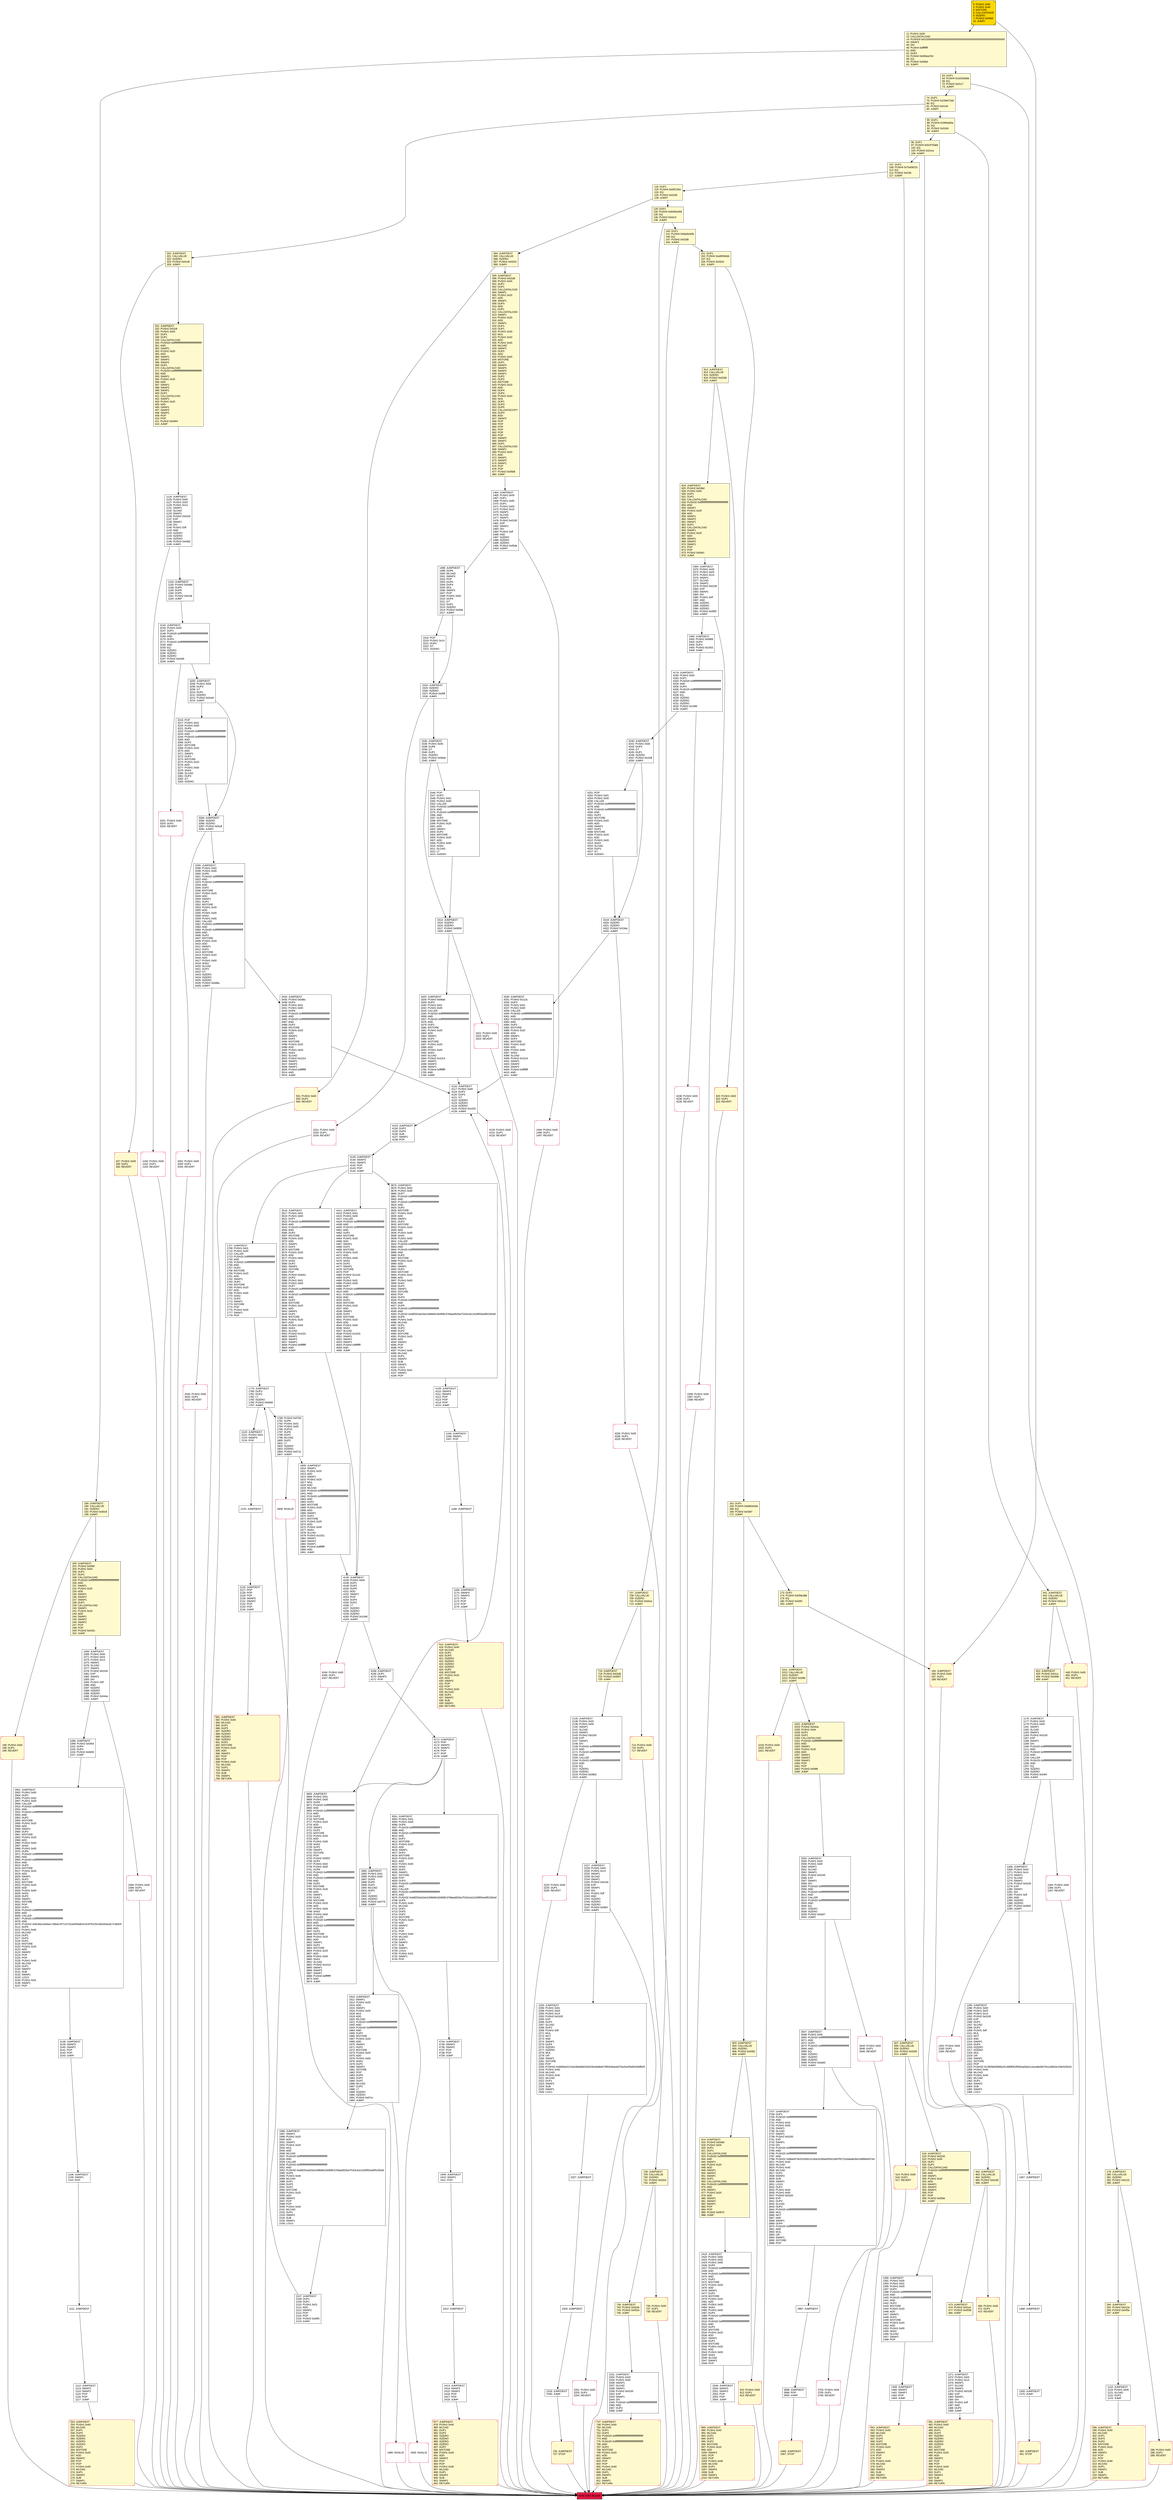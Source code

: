 digraph G {
bgcolor=transparent rankdir=UD;
node [shape=box style=filled color=black fillcolor=white fontname=arial fontcolor=black];
96 [label="96: DUP1\l97: PUSH4 0x5c975abb\l102: EQ\l103: PUSH2 0x01ce\l106: JUMPI\l" fillcolor=lemonchiffon ];
4330 [label="4330: JUMPDEST\l4331: PUSH2 0x113c\l4334: DUP3\l4335: PUSH1 0x01\l4337: PUSH1 0x00\l4339: CALLER\l4340: PUSH20 0xffffffffffffffffffffffffffffffffffffffff\l4361: AND\l4362: PUSH20 0xffffffffffffffffffffffffffffffffffffffff\l4383: AND\l4384: DUP2\l4385: MSTORE\l4386: PUSH1 0x20\l4388: ADD\l4389: SWAP1\l4390: DUP2\l4391: MSTORE\l4392: PUSH1 0x20\l4394: ADD\l4395: PUSH1 0x00\l4397: SHA3\l4398: SLOAD\l4399: PUSH2 0x1014\l4402: SWAP1\l4403: SWAP2\l4404: SWAP1\l4405: PUSH4 0xffffffff\l4410: AND\l4411: JUMP\l" ];
903 [label="903: JUMPDEST\l904: CALLVALUE\l905: ISZERO\l906: PUSH2 0x0392\l909: JUMPI\l" fillcolor=lemonchiffon ];
107 [label="107: DUP1\l108: PUSH4 0x70a08231\l113: EQ\l114: PUSH2 0x01fb\l117: JUMPI\l" fillcolor=lemonchiffon ];
2223 [label="2223: PUSH1 0x00\l2225: DUP1\l2226: REVERT\l" shape=Msquare color=crimson ];
279 [label="279: JUMPDEST\l280: CALLVALUE\l281: ISZERO\l282: PUSH2 0x0122\l285: JUMPI\l" fillcolor=lemonchiffon ];
4139 [label="4139: JUMPDEST\l4140: SWAP3\l4141: SWAP2\l4142: POP\l4143: POP\l4144: JUMP\l" ];
824 [label="824: JUMPDEST\l825: PUSH2 0x036d\l828: PUSH1 0x04\l830: DUP1\l831: DUP1\l832: CALLDATALOAD\l833: PUSH20 0xffffffffffffffffffffffffffffffffffffffff\l854: AND\l855: SWAP1\l856: PUSH1 0x20\l858: ADD\l859: SWAP1\l860: SWAP2\l861: SWAP1\l862: DUP1\l863: CALLDATALOAD\l864: SWAP1\l865: PUSH1 0x20\l867: ADD\l868: SWAP1\l869: SWAP2\l870: SWAP1\l871: POP\l872: POP\l873: PUSH2 0x0941\l876: JUMP\l" fillcolor=lemonchiffon ];
4251 [label="4251: POP\l4252: PUSH1 0x01\l4254: PUSH1 0x00\l4256: CALLER\l4257: PUSH20 0xffffffffffffffffffffffffffffffffffffffff\l4278: AND\l4279: PUSH20 0xffffffffffffffffffffffffffffffffffffffff\l4300: AND\l4301: DUP2\l4302: MSTORE\l4303: PUSH1 0x20\l4305: ADD\l4306: SWAP1\l4307: DUP2\l4308: MSTORE\l4309: PUSH1 0x20\l4311: ADD\l4312: PUSH1 0x00\l4314: SHA3\l4315: SLOAD\l4316: DUP3\l4317: GT\l4318: ISZERO\l" ];
739 [label="739: JUMPDEST\l740: PUSH2 0x02eb\l743: PUSH2 0x091b\l746: JUMP\l" fillcolor=lemonchiffon ];
518 [label="518: JUMPDEST\l519: PUSH2 0x0232\l522: PUSH1 0x04\l524: DUP1\l525: DUP1\l526: CALLDATALOAD\l527: PUSH20 0xffffffffffffffffffffffffffffffffffffffff\l548: AND\l549: SWAP1\l550: PUSH1 0x20\l552: ADD\l553: SWAP1\l554: SWAP2\l555: SWAP1\l556: POP\l557: POP\l558: PUSH2 0x056e\l561: JUMP\l" fillcolor=lemonchiffon ];
4109 [label="4109: JUMPDEST\l4110: SWAP4\l4111: SWAP3\l4112: POP\l4113: POP\l4114: POP\l4115: JUMP\l" ];
63 [label="63: DUP1\l64: PUSH4 0x18160ddd\l69: EQ\l70: PUSH2 0x0117\l73: JUMPI\l" fillcolor=lemonchiffon ];
129 [label="129: DUP1\l130: PUSH4 0x8456cb59\l135: EQ\l136: PUSH2 0x02c3\l139: JUMPI\l" fillcolor=lemonchiffon ];
3201 [label="3201: PUSH1 0x00\l3203: DUP1\l3204: REVERT\l" shape=Msquare color=crimson ];
1614 [label="1614: JUMPDEST\l1615: ISZERO\l1616: ISZERO\l1617: PUSH2 0x0659\l1620: JUMPI\l" ];
2107 [label="2107: JUMPDEST\l2108: DUP1\l2109: DUP1\l2110: PUSH1 0x01\l2112: ADD\l2113: SWAP2\l2114: POP\l2115: POP\l2116: PUSH2 0x06f3\l2119: JUMP\l" ];
1910 [label="1910: JUMPDEST\l1911: SWAP1\l1912: PUSH1 0x20\l1914: ADD\l1915: SWAP1\l1916: PUSH1 0x20\l1918: MUL\l1919: ADD\l1920: MLOAD\l1921: PUSH20 0xffffffffffffffffffffffffffffffffffffffff\l1942: AND\l1943: PUSH20 0xffffffffffffffffffffffffffffffffffffffff\l1964: AND\l1965: DUP2\l1966: MSTORE\l1967: PUSH1 0x20\l1969: ADD\l1970: SWAP1\l1971: DUP2\l1972: MSTORE\l1973: PUSH1 0x20\l1975: ADD\l1976: PUSH1 0x00\l1978: SHA3\l1979: DUP2\l1980: SWAP1\l1981: SSTORE\l1982: POP\l1983: DUP6\l1984: DUP2\l1985: DUP2\l1986: MLOAD\l1987: DUP2\l1988: LT\l1989: ISZERO\l1990: ISZERO\l1991: PUSH2 0x07cc\l1994: JUMPI\l" ];
200 [label="200: JUMPDEST\l201: PUSH2 0x00fd\l204: PUSH1 0x04\l206: DUP1\l207: DUP1\l208: CALLDATALOAD\l209: PUSH20 0xffffffffffffffffffffffffffffffffffffffff\l230: AND\l231: SWAP1\l232: PUSH1 0x20\l234: ADD\l235: SWAP1\l236: SWAP2\l237: SWAP1\l238: DUP1\l239: CALLDATALOAD\l240: SWAP1\l241: PUSH1 0x20\l243: ADD\l244: SWAP1\l245: SWAP2\l246: SWAP1\l247: POP\l248: POP\l249: PUSH2 0x042c\l252: JUMP\l" fillcolor=lemonchiffon ];
4236 [label="4236: PUSH1 0x00\l4238: DUP1\l4239: REVERT\l" shape=Msquare color=crimson ];
2329 [label="2329: JUMPDEST\l2330: JUMP\l" ];
2703 [label="2703: PUSH1 0x00\l2705: DUP1\l2706: REVERT\l" shape=Msquare color=crimson ];
910 [label="910: PUSH1 0x00\l912: DUP1\l913: REVERT\l" fillcolor=lemonchiffon shape=Msquare color=crimson ];
1464 [label="1464: JUMPDEST\l1465: PUSH1 0x00\l1467: DUP1\l1468: PUSH1 0x00\l1470: DUP1\l1471: PUSH1 0x03\l1473: PUSH1 0x14\l1475: SWAP1\l1476: SLOAD\l1477: SWAP1\l1478: PUSH2 0x0100\l1481: EXP\l1482: SWAP1\l1483: DIV\l1484: PUSH1 0xff\l1486: AND\l1487: ISZERO\l1488: ISZERO\l1489: ISZERO\l1490: PUSH2 0x05da\l1493: JUMPI\l" ];
1498 [label="1498: JUMPDEST\l1499: DUP6\l1500: MLOAD\l1501: SWAP3\l1502: POP\l1503: DUP5\l1504: DUP4\l1505: MUL\l1506: SWAP2\l1507: POP\l1508: PUSH1 0x00\l1510: DUP4\l1511: GT\l1512: DUP1\l1513: ISZERO\l1514: PUSH2 0x05f4\l1517: JUMPI\l" ];
1809 [label="1809: JUMPDEST\l1810: SWAP1\l1811: PUSH1 0x20\l1813: ADD\l1814: SWAP1\l1815: PUSH1 0x20\l1817: MUL\l1818: ADD\l1819: MLOAD\l1820: PUSH20 0xffffffffffffffffffffffffffffffffffffffff\l1841: AND\l1842: PUSH20 0xffffffffffffffffffffffffffffffffffffffff\l1863: AND\l1864: DUP2\l1865: MSTORE\l1866: PUSH1 0x20\l1868: ADD\l1869: SWAP1\l1870: DUP2\l1871: MSTORE\l1872: PUSH1 0x20\l1874: ADD\l1875: PUSH1 0x00\l1877: SHA3\l1878: SLOAD\l1879: PUSH2 0x1031\l1882: SWAP1\l1883: SWAP2\l1884: SWAP1\l1885: PUSH4 0xffffffff\l1890: AND\l1891: JUMP\l" ];
2120 [label="2120: JUMPDEST\l2121: PUSH1 0x01\l2123: SWAP4\l2124: POP\l" ];
1371 [label="1371: JUMPDEST\l1372: PUSH1 0x03\l1374: PUSH1 0x14\l1376: SWAP1\l1377: SLOAD\l1378: SWAP1\l1379: PUSH2 0x0100\l1382: EXP\l1383: SWAP1\l1384: DIV\l1385: PUSH1 0xff\l1387: AND\l1388: DUP2\l1389: JUMP\l" ];
3144 [label="3144: JUMPDEST\l3145: PUSH1 0x00\l3147: DUP1\l3148: PUSH20 0xffffffffffffffffffffffffffffffffffffffff\l3169: AND\l3170: DUP4\l3171: PUSH20 0xffffffffffffffffffffffffffffffffffffffff\l3192: AND\l3193: EQ\l3194: ISZERO\l3195: ISZERO\l3196: ISZERO\l3197: PUSH2 0x0c85\l3200: JUMPI\l" ];
1707 [label="1707: JUMPDEST\l1708: PUSH1 0x01\l1710: PUSH1 0x00\l1712: CALLER\l1713: PUSH20 0xffffffffffffffffffffffffffffffffffffffff\l1734: AND\l1735: PUSH20 0xffffffffffffffffffffffffffffffffffffffff\l1756: AND\l1757: DUP2\l1758: MSTORE\l1759: PUSH1 0x20\l1761: ADD\l1762: SWAP1\l1763: DUP2\l1764: MSTORE\l1765: PUSH1 0x20\l1767: ADD\l1768: PUSH1 0x00\l1770: SHA3\l1771: DUP2\l1772: SWAP1\l1773: SSTORE\l1774: POP\l1775: PUSH1 0x00\l1777: SWAP1\l1778: POP\l" ];
1524 [label="1524: JUMPDEST\l1525: ISZERO\l1526: ISZERO\l1527: PUSH2 0x05ff\l1530: JUMPI\l" ];
1295 [label="1295: JUMPDEST\l1296: PUSH1 0x00\l1298: PUSH1 0x03\l1300: PUSH1 0x14\l1302: PUSH2 0x0100\l1305: EXP\l1306: DUP2\l1307: SLOAD\l1308: DUP2\l1309: PUSH1 0xff\l1311: MUL\l1312: NOT\l1313: AND\l1314: SWAP1\l1315: DUP4\l1316: ISZERO\l1317: ISZERO\l1318: MUL\l1319: OR\l1320: SWAP1\l1321: SSTORE\l1322: POP\l1323: PUSH32 0x7805862f689e2f13df9f062ff482ad3ad112aca9e0847911ed832e158c525b33\l1356: PUSH1 0x40\l1358: MLOAD\l1359: PUSH1 0x40\l1361: MLOAD\l1362: DUP1\l1363: SWAP2\l1364: SUB\l1365: SWAP1\l1366: LOG1\l" ];
3205 [label="3205: JUMPDEST\l3206: PUSH1 0x00\l3208: DUP3\l3209: GT\l3210: DUP1\l3211: ISZERO\l3212: PUSH2 0x0cd4\l3215: JUMPI\l" ];
726 [label="726: JUMPDEST\l727: STOP\l" fillcolor=lemonchiffon shape=Msquare color=crimson ];
1165 [label="1165: JUMPDEST\l1166: SWAP1\l1167: POP\l" ];
1779 [label="1779: JUMPDEST\l1780: DUP3\l1781: DUP2\l1782: LT\l1783: ISZERO\l1784: PUSH2 0x0848\l1787: JUMPI\l" ];
4734 [label="4734: JUMPDEST\l4735: SWAP3\l4736: SWAP2\l4737: POP\l4738: POP\l4739: JUMP\l" ];
3216 [label="3216: POP\l3217: PUSH1 0x01\l3219: PUSH1 0x00\l3221: DUP6\l3222: PUSH20 0xffffffffffffffffffffffffffffffffffffffff\l3243: AND\l3244: PUSH20 0xffffffffffffffffffffffffffffffffffffffff\l3265: AND\l3266: DUP2\l3267: MSTORE\l3268: PUSH1 0x20\l3270: ADD\l3271: SWAP1\l3272: DUP2\l3273: MSTORE\l3274: PUSH1 0x20\l3276: ADD\l3277: PUSH1 0x00\l3279: SHA3\l3280: SLOAD\l3281: DUP3\l3282: GT\l3283: ISZERO\l" ];
4326 [label="4326: PUSH1 0x00\l4328: DUP1\l4329: REVERT\l" shape=Msquare color=crimson ];
1098 [label="1098: JUMPDEST\l1099: PUSH2 0x0454\l1102: DUP4\l1103: DUP4\l1104: PUSH2 0x0b55\l1107: JUMP\l" ];
2555 [label="2555: JUMPDEST\l2556: PUSH1 0x03\l2558: PUSH1 0x00\l2560: SWAP1\l2561: SLOAD\l2562: SWAP1\l2563: PUSH2 0x0100\l2566: EXP\l2567: SWAP1\l2568: DIV\l2569: PUSH20 0xffffffffffffffffffffffffffffffffffffffff\l2590: AND\l2591: PUSH20 0xffffffffffffffffffffffffffffffffffffffff\l2612: AND\l2613: CALLER\l2614: PUSH20 0xffffffffffffffffffffffffffffffffffffffff\l2635: AND\l2636: EQ\l2637: ISZERO\l2638: ISZERO\l2639: PUSH2 0x0a57\l2642: JUMPI\l" ];
74 [label="74: DUP1\l75: PUSH4 0x23b872dd\l80: EQ\l81: PUSH2 0x0140\l84: JUMPI\l" fillcolor=lemonchiffon ];
1268 [label="1268: JUMPDEST\l1269: PUSH1 0x03\l1271: PUSH1 0x14\l1273: SWAP1\l1274: SLOAD\l1275: SWAP1\l1276: PUSH2 0x0100\l1279: EXP\l1280: SWAP1\l1281: DIV\l1282: PUSH1 0xff\l1284: AND\l1285: ISZERO\l1286: ISZERO\l1287: PUSH2 0x050f\l1290: JUMPI\l" ];
1625 [label="1625: JUMPDEST\l1626: PUSH2 0x06ab\l1629: DUP3\l1630: PUSH1 0x01\l1632: PUSH1 0x00\l1634: CALLER\l1635: PUSH20 0xffffffffffffffffffffffffffffffffffffffff\l1656: AND\l1657: PUSH20 0xffffffffffffffffffffffffffffffffffffffff\l1678: AND\l1679: DUP2\l1680: MSTORE\l1681: PUSH1 0x20\l1683: ADD\l1684: SWAP1\l1685: DUP2\l1686: MSTORE\l1687: PUSH1 0x20\l1689: ADD\l1690: PUSH1 0x00\l1692: SHA3\l1693: SLOAD\l1694: PUSH2 0x1014\l1697: SWAP1\l1698: SWAP2\l1699: SWAP1\l1700: PUSH4 0xffffffff\l1705: AND\l1706: JUMP\l" ];
877 [label="877: JUMPDEST\l878: PUSH1 0x40\l880: MLOAD\l881: DUP1\l882: DUP3\l883: ISZERO\l884: ISZERO\l885: ISZERO\l886: ISZERO\l887: DUP2\l888: MSTORE\l889: PUSH1 0x20\l891: ADD\l892: SWAP2\l893: POP\l894: POP\l895: PUSH1 0x40\l897: MLOAD\l898: DUP1\l899: SWAP2\l900: SUB\l901: SWAP1\l902: RETURN\l" fillcolor=lemonchiffon shape=Msquare color=crimson ];
1264 [label="1264: PUSH1 0x00\l1266: DUP1\l1267: REVERT\l" shape=Msquare color=crimson ];
118 [label="118: DUP1\l119: PUSH4 0x83f12fec\l124: EQ\l125: PUSH2 0x0248\l128: JUMPI\l" fillcolor=lemonchiffon ];
2413 [label="2413: JUMPDEST\l2414: SWAP3\l2415: SWAP2\l2416: POP\l2417: POP\l2418: JUMP\l" ];
460 [label="460: JUMPDEST\l461: STOP\l" fillcolor=lemonchiffon shape=Msquare color=crimson ];
1531 [label="1531: PUSH1 0x00\l1533: DUP1\l1534: REVERT\l" shape=Msquare color=crimson ];
4561 [label="4561: JUMPDEST\l4562: PUSH1 0x01\l4564: PUSH1 0x00\l4566: DUP6\l4567: PUSH20 0xffffffffffffffffffffffffffffffffffffffff\l4588: AND\l4589: PUSH20 0xffffffffffffffffffffffffffffffffffffffff\l4610: AND\l4611: DUP2\l4612: MSTORE\l4613: PUSH1 0x20\l4615: ADD\l4616: SWAP1\l4617: DUP2\l4618: MSTORE\l4619: PUSH1 0x20\l4621: ADD\l4622: PUSH1 0x00\l4624: SHA3\l4625: DUP2\l4626: SWAP1\l4627: SSTORE\l4628: POP\l4629: DUP3\l4630: PUSH20 0xffffffffffffffffffffffffffffffffffffffff\l4651: AND\l4652: CALLER\l4653: PUSH20 0xffffffffffffffffffffffffffffffffffffffff\l4674: AND\l4675: PUSH32 0xddf252ad1be2c89b69c2b068fc378daa952ba7f163c4a11628f55a4df523b3ef\l4708: DUP5\l4709: PUSH1 0x40\l4711: MLOAD\l4712: DUP1\l4713: DUP3\l4714: DUP2\l4715: MSTORE\l4716: PUSH1 0x20\l4718: ADD\l4719: SWAP2\l4720: POP\l4721: POP\l4722: PUSH1 0x40\l4724: MLOAD\l4725: DUP1\l4726: SWAP2\l4727: SUB\l4728: SWAP1\l4729: LOG3\l4730: PUSH1 0x01\l4732: SWAP1\l4733: POP\l" ];
1018 [label="1018: PUSH1 0x00\l1020: DUP1\l1021: REVERT\l" fillcolor=lemonchiffon shape=Msquare color=crimson ];
1168 [label="1168: JUMPDEST\l" ];
173 [label="173: DUP1\l174: PUSH4 0xf2fde38b\l179: EQ\l180: PUSH2 0x03f3\l183: JUMPI\l" fillcolor=lemonchiffon ];
452 [label="452: JUMPDEST\l453: PUSH2 0x01cc\l456: PUSH2 0x0498\l459: JUMP\l" fillcolor=lemonchiffon ];
1011 [label="1011: JUMPDEST\l1012: CALLVALUE\l1013: ISZERO\l1014: PUSH2 0x03fe\l1017: JUMPI\l" fillcolor=lemonchiffon ];
3665 [label="3665: JUMPDEST\l3666: PUSH1 0x01\l3668: PUSH1 0x00\l3670: DUP6\l3671: PUSH20 0xffffffffffffffffffffffffffffffffffffffff\l3692: AND\l3693: PUSH20 0xffffffffffffffffffffffffffffffffffffffff\l3714: AND\l3715: DUP2\l3716: MSTORE\l3717: PUSH1 0x20\l3719: ADD\l3720: SWAP1\l3721: DUP2\l3722: MSTORE\l3723: PUSH1 0x20\l3725: ADD\l3726: PUSH1 0x00\l3728: SHA3\l3729: DUP2\l3730: SWAP1\l3731: SSTORE\l3732: POP\l3733: PUSH2 0x0f23\l3736: DUP3\l3737: PUSH1 0x02\l3739: PUSH1 0x00\l3741: DUP8\l3742: PUSH20 0xffffffffffffffffffffffffffffffffffffffff\l3763: AND\l3764: PUSH20 0xffffffffffffffffffffffffffffffffffffffff\l3785: AND\l3786: DUP2\l3787: MSTORE\l3788: PUSH1 0x20\l3790: ADD\l3791: SWAP1\l3792: DUP2\l3793: MSTORE\l3794: PUSH1 0x20\l3796: ADD\l3797: PUSH1 0x00\l3799: SHA3\l3800: PUSH1 0x00\l3802: CALLER\l3803: PUSH20 0xffffffffffffffffffffffffffffffffffffffff\l3824: AND\l3825: PUSH20 0xffffffffffffffffffffffffffffffffffffffff\l3846: AND\l3847: DUP2\l3848: MSTORE\l3849: PUSH1 0x20\l3851: ADD\l3852: SWAP1\l3853: DUP2\l3854: MSTORE\l3855: PUSH1 0x20\l3857: ADD\l3858: PUSH1 0x00\l3860: SHA3\l3861: SLOAD\l3862: PUSH2 0x1014\l3865: SWAP1\l3866: SWAP2\l3867: SWAP1\l3868: PUSH4 0xffffffff\l3873: AND\l3874: JUMP\l" ];
595 [label="595: JUMPDEST\l596: PUSH2 0x02a9\l599: PUSH1 0x04\l601: DUP1\l602: DUP1\l603: CALLDATALOAD\l604: SWAP1\l605: PUSH1 0x20\l607: ADD\l608: SWAP1\l609: DUP3\l610: ADD\l611: DUP1\l612: CALLDATALOAD\l613: SWAP1\l614: PUSH1 0x20\l616: ADD\l617: SWAP1\l618: DUP1\l619: DUP1\l620: PUSH1 0x20\l622: MUL\l623: PUSH1 0x20\l625: ADD\l626: PUSH1 0x40\l628: MLOAD\l629: SWAP1\l630: DUP2\l631: ADD\l632: PUSH1 0x40\l634: MSTORE\l635: DUP1\l636: SWAP4\l637: SWAP3\l638: SWAP2\l639: SWAP1\l640: DUP2\l641: DUP2\l642: MSTORE\l643: PUSH1 0x20\l645: ADD\l646: DUP4\l647: DUP4\l648: PUSH1 0x20\l650: MUL\l651: DUP1\l652: DUP3\l653: DUP5\l654: CALLDATACOPY\l655: DUP3\l656: ADD\l657: SWAP2\l658: POP\l659: POP\l660: POP\l661: POP\l662: POP\l663: POP\l664: SWAP2\l665: SWAP1\l666: DUP1\l667: CALLDATALOAD\l668: SWAP1\l669: PUSH1 0x20\l671: ADD\l672: SWAP1\l673: SWAP2\l674: SWAP1\l675: POP\l676: POP\l677: PUSH2 0x05b8\l680: JUMP\l" fillcolor=lemonchiffon ];
1112 [label="1112: JUMPDEST\l1113: SWAP3\l1114: SWAP2\l1115: POP\l1116: POP\l1117: JUMP\l" ];
448 [label="448: PUSH1 0x00\l450: DUP1\l451: REVERT\l" fillcolor=lemonchiffon shape=Msquare color=crimson ];
718 [label="718: JUMPDEST\l719: PUSH2 0x02d6\l722: PUSH2 0x0857\l725: JUMP\l" fillcolor=lemonchiffon ];
196 [label="196: PUSH1 0x00\l198: DUP1\l199: REVERT\l" fillcolor=lemonchiffon shape=Msquare color=crimson ];
331 [label="331: JUMPDEST\l332: PUSH2 0x019f\l335: PUSH1 0x04\l337: DUP1\l338: DUP1\l339: CALLDATALOAD\l340: PUSH20 0xffffffffffffffffffffffffffffffffffffffff\l361: AND\l362: SWAP1\l363: PUSH1 0x20\l365: ADD\l366: SWAP1\l367: SWAP2\l368: SWAP1\l369: DUP1\l370: CALLDATALOAD\l371: PUSH20 0xffffffffffffffffffffffffffffffffffffffff\l392: AND\l393: SWAP1\l394: PUSH1 0x20\l396: ADD\l397: SWAP1\l398: SWAP2\l399: SWAP1\l400: DUP1\l401: CALLDATALOAD\l402: SWAP1\l403: PUSH1 0x20\l405: ADD\l406: SWAP1\l407: SWAP2\l408: SWAP1\l409: POP\l410: POP\l411: PUSH2 0x0464\l414: JUMP\l" fillcolor=lemonchiffon ];
189 [label="189: JUMPDEST\l190: CALLVALUE\l191: ISZERO\l192: PUSH2 0x00c8\l195: JUMPI\l" fillcolor=lemonchiffon ];
1788 [label="1788: PUSH2 0x0764\l1791: DUP6\l1792: PUSH1 0x01\l1794: PUSH1 0x00\l1796: DUP10\l1797: DUP6\l1798: DUP2\l1799: MLOAD\l1800: DUP2\l1801: LT\l1802: ISZERO\l1803: ISZERO\l1804: PUSH2 0x0711\l1807: JUMPI\l" ];
2251 [label="2251: PUSH1 0x00\l2253: DUP1\l2254: REVERT\l" shape=Msquare color=crimson ];
4172 [label="4172: JUMPDEST\l4173: POP\l4174: SWAP3\l4175: SWAP2\l4176: POP\l4177: POP\l4178: JUMP\l" ];
714 [label="714: PUSH1 0x00\l716: DUP1\l717: REVERT\l" fillcolor=lemonchiffon shape=Msquare color=crimson ];
989 [label="989: JUMPDEST\l990: PUSH1 0x40\l992: MLOAD\l993: DUP1\l994: DUP3\l995: DUP2\l996: MSTORE\l997: PUSH1 0x20\l999: ADD\l1000: SWAP2\l1001: POP\l1002: POP\l1003: PUSH1 0x40\l1005: MLOAD\l1006: DUP1\l1007: SWAP2\l1008: SUB\l1009: SWAP1\l1010: RETURN\l" fillcolor=lemonchiffon shape=Msquare color=crimson ];
1369 [label="1369: JUMPDEST\l1370: JUMP\l" ];
2647 [label="2647: JUMPDEST\l2648: PUSH1 0x00\l2650: PUSH20 0xffffffffffffffffffffffffffffffffffffffff\l2671: AND\l2672: DUP2\l2673: PUSH20 0xffffffffffffffffffffffffffffffffffffffff\l2694: AND\l2695: EQ\l2696: ISZERO\l2697: ISZERO\l2698: ISZERO\l2699: PUSH2 0x0a93\l2702: JUMPI\l" ];
3284 [label="3284: JUMPDEST\l3285: ISZERO\l3286: ISZERO\l3287: PUSH2 0x0cdf\l3290: JUMPI\l" ];
1546 [label="1546: POP\l1547: DUP2\l1548: PUSH1 0x01\l1550: PUSH1 0x00\l1552: CALLER\l1553: PUSH20 0xffffffffffffffffffffffffffffffffffffffff\l1574: AND\l1575: PUSH20 0xffffffffffffffffffffffffffffffffffffffff\l1596: AND\l1597: DUP2\l1598: MSTORE\l1599: PUSH1 0x20\l1601: ADD\l1602: SWAP1\l1603: DUP2\l1604: MSTORE\l1605: PUSH1 0x20\l1607: ADD\l1608: PUSH1 0x00\l1610: SHA3\l1611: SLOAD\l1612: LT\l1613: ISZERO\l" ];
320 [label="320: JUMPDEST\l321: CALLVALUE\l322: ISZERO\l323: PUSH2 0x014b\l326: JUMPI\l" fillcolor=lemonchiffon ];
469 [label="469: PUSH1 0x00\l471: DUP1\l472: REVERT\l" fillcolor=lemonchiffon shape=Msquare color=crimson ];
1995 [label="1995: INVALID\l" shape=Msquare color=crimson ];
2898 [label="2898: JUMPDEST\l2899: POP\l2900: JUMP\l" ];
1494 [label="1494: PUSH1 0x00\l1496: DUP1\l1497: REVERT\l" shape=Msquare color=crimson ];
2126 [label="2126: JUMPDEST\l2127: POP\l2128: POP\l2129: POP\l2130: SWAP3\l2131: SWAP2\l2132: POP\l2133: POP\l2134: JUMP\l" ];
3138 [label="3138: JUMPDEST\l3139: SWAP3\l3140: SWAP2\l3141: POP\l3142: POP\l3143: JUMP\l" ];
3291 [label="3291: PUSH1 0x00\l3293: DUP1\l3294: REVERT\l" shape=Msquare color=crimson ];
2419 [label="2419: JUMPDEST\l2420: PUSH1 0x00\l2422: PUSH1 0x02\l2424: PUSH1 0x00\l2426: DUP5\l2427: PUSH20 0xffffffffffffffffffffffffffffffffffffffff\l2448: AND\l2449: PUSH20 0xffffffffffffffffffffffffffffffffffffffff\l2470: AND\l2471: DUP2\l2472: MSTORE\l2473: PUSH1 0x20\l2475: ADD\l2476: SWAP1\l2477: DUP2\l2478: MSTORE\l2479: PUSH1 0x20\l2481: ADD\l2482: PUSH1 0x00\l2484: SHA3\l2485: PUSH1 0x00\l2487: DUP4\l2488: PUSH20 0xffffffffffffffffffffffffffffffffffffffff\l2509: AND\l2510: PUSH20 0xffffffffffffffffffffffffffffffffffffffff\l2531: AND\l2532: DUP2\l2533: MSTORE\l2534: PUSH1 0x20\l2536: ADD\l2537: SWAP1\l2538: DUP2\l2539: MSTORE\l2540: PUSH1 0x20\l2542: ADD\l2543: PUSH1 0x00\l2545: SHA3\l2546: SLOAD\l2547: SWAP1\l2548: POP\l" ];
735 [label="735: PUSH1 0x00\l737: DUP1\l738: REVERT\l" fillcolor=lemonchiffon shape=Msquare color=crimson ];
4145 [label="4145: JUMPDEST\l4146: PUSH1 0x00\l4148: DUP1\l4149: DUP3\l4150: DUP5\l4151: ADD\l4152: SWAP1\l4153: POP\l4154: DUP4\l4155: DUP2\l4156: LT\l4157: ISZERO\l4158: ISZERO\l4159: ISZERO\l4160: PUSH2 0x1048\l4163: JUMPI\l" ];
2125 [label="2125: JUMPDEST\l" ];
4129 [label="4129: PUSH1 0x00\l4131: DUP1\l4132: REVERT\l" shape=Msquare color=crimson ];
562 [label="562: JUMPDEST\l563: PUSH1 0x40\l565: MLOAD\l566: DUP1\l567: DUP3\l568: DUP2\l569: MSTORE\l570: PUSH1 0x20\l572: ADD\l573: SWAP2\l574: POP\l575: POP\l576: PUSH1 0x40\l578: MLOAD\l579: DUP1\l580: SWAP2\l581: SUB\l582: SWAP1\l583: RETURN\l" fillcolor=lemonchiffon shape=Msquare color=crimson ];
140 [label="140: DUP1\l141: PUSH4 0x8da5cb5b\l146: EQ\l147: PUSH2 0x02d8\l150: JUMPI\l" fillcolor=lemonchiffon ];
1169 [label="1169: JUMPDEST\l1170: SWAP4\l1171: SWAP3\l1172: POP\l1173: POP\l1174: POP\l1175: JUMP\l" ];
4740 [label="4740: EXIT BLOCK\l" fillcolor=crimson ];
4179 [label="4179: JUMPDEST\l4180: PUSH1 0x00\l4182: DUP1\l4183: PUSH20 0xffffffffffffffffffffffffffffffffffffffff\l4204: AND\l4205: DUP4\l4206: PUSH20 0xffffffffffffffffffffffffffffffffffffffff\l4227: AND\l4228: EQ\l4229: ISZERO\l4230: ISZERO\l4231: ISZERO\l4232: PUSH2 0x1090\l4235: JUMPI\l" ];
4412 [label="4412: JUMPDEST\l4413: PUSH1 0x01\l4415: PUSH1 0x00\l4417: CALLER\l4418: PUSH20 0xffffffffffffffffffffffffffffffffffffffff\l4439: AND\l4440: PUSH20 0xffffffffffffffffffffffffffffffffffffffff\l4461: AND\l4462: DUP2\l4463: MSTORE\l4464: PUSH1 0x20\l4466: ADD\l4467: SWAP1\l4468: DUP2\l4469: MSTORE\l4470: PUSH1 0x20\l4472: ADD\l4473: PUSH1 0x00\l4475: SHA3\l4476: DUP2\l4477: SWAP1\l4478: SSTORE\l4479: POP\l4480: PUSH2 0x11d1\l4483: DUP3\l4484: PUSH1 0x01\l4486: PUSH1 0x00\l4488: DUP7\l4489: PUSH20 0xffffffffffffffffffffffffffffffffffffffff\l4510: AND\l4511: PUSH20 0xffffffffffffffffffffffffffffffffffffffff\l4532: AND\l4533: DUP2\l4534: MSTORE\l4535: PUSH1 0x20\l4537: ADD\l4538: SWAP1\l4539: DUP2\l4540: MSTORE\l4541: PUSH1 0x20\l4543: ADD\l4544: PUSH1 0x00\l4546: SHA3\l4547: SLOAD\l4548: PUSH2 0x1031\l4551: SWAP1\l4552: SWAP2\l4553: SWAP1\l4554: PUSH4 0xffffffff\l4559: AND\l4560: JUMP\l" ];
1892 [label="1892: JUMPDEST\l1893: PUSH1 0x01\l1895: PUSH1 0x00\l1897: DUP9\l1898: DUP5\l1899: DUP2\l1900: MLOAD\l1901: DUP2\l1902: LT\l1903: ISZERO\l1904: ISZERO\l1905: PUSH2 0x0776\l1908: JUMPI\l" ];
2399 [label="2399: JUMPDEST\l2400: PUSH2 0x0969\l2403: DUP4\l2404: DUP4\l2405: PUSH2 0x1053\l2408: JUMP\l" ];
1535 [label="1535: JUMPDEST\l1536: PUSH1 0x00\l1538: DUP6\l1539: GT\l1540: DUP1\l1541: ISZERO\l1542: PUSH2 0x064e\l1545: JUMPI\l" ];
1176 [label="1176: JUMPDEST\l1177: PUSH1 0x03\l1179: PUSH1 0x00\l1181: SWAP1\l1182: SLOAD\l1183: SWAP1\l1184: PUSH2 0x0100\l1187: EXP\l1188: SWAP1\l1189: DIV\l1190: PUSH20 0xffffffffffffffffffffffffffffffffffffffff\l1211: AND\l1212: PUSH20 0xffffffffffffffffffffffffffffffffffffffff\l1233: AND\l1234: CALLER\l1235: PUSH20 0xffffffffffffffffffffffffffffffffffffffff\l1256: AND\l1257: EQ\l1258: ISZERO\l1259: ISZERO\l1260: PUSH2 0x04f4\l1263: JUMPI\l" ];
2369 [label="2369: JUMPDEST\l2370: PUSH1 0x00\l2372: PUSH1 0x03\l2374: PUSH1 0x14\l2376: SWAP1\l2377: SLOAD\l2378: SWAP1\l2379: PUSH2 0x0100\l2382: EXP\l2383: SWAP1\l2384: DIV\l2385: PUSH1 0xff\l2387: AND\l2388: ISZERO\l2389: ISZERO\l2390: ISZERO\l2391: PUSH2 0x095f\l2394: JUMPI\l" ];
1068 [label="1068: JUMPDEST\l1069: PUSH1 0x00\l1071: PUSH1 0x03\l1073: PUSH1 0x14\l1075: SWAP1\l1076: SLOAD\l1077: SWAP1\l1078: PUSH2 0x0100\l1081: EXP\l1082: SWAP1\l1083: DIV\l1084: PUSH1 0xff\l1086: AND\l1087: ISZERO\l1088: ISZERO\l1089: ISZERO\l1090: PUSH2 0x044a\l1093: JUMPI\l" ];
290 [label="290: JUMPDEST\l291: PUSH2 0x012a\l294: PUSH2 0x045e\l297: JUMP\l" fillcolor=lemonchiffon ];
681 [label="681: JUMPDEST\l682: PUSH1 0x40\l684: MLOAD\l685: DUP1\l686: DUP3\l687: ISZERO\l688: ISZERO\l689: ISZERO\l690: ISZERO\l691: DUP2\l692: MSTORE\l693: PUSH1 0x20\l695: ADD\l696: SWAP2\l697: POP\l698: POP\l699: PUSH1 0x40\l701: MLOAD\l702: DUP1\l703: SWAP2\l704: SUB\l705: SWAP1\l706: RETURN\l" fillcolor=lemonchiffon shape=Msquare color=crimson ];
820 [label="820: PUSH1 0x00\l822: DUP1\l823: REVERT\l" fillcolor=lemonchiffon shape=Msquare color=crimson ];
1368 [label="1368: JUMPDEST\l" ];
1518 [label="1518: POP\l1519: PUSH1 0x14\l1521: DUP4\l1522: GT\l1523: ISZERO\l" ];
3295 [label="3295: JUMPDEST\l3296: PUSH1 0x02\l3298: PUSH1 0x00\l3300: DUP6\l3301: PUSH20 0xffffffffffffffffffffffffffffffffffffffff\l3322: AND\l3323: PUSH20 0xffffffffffffffffffffffffffffffffffffffff\l3344: AND\l3345: DUP2\l3346: MSTORE\l3347: PUSH1 0x20\l3349: ADD\l3350: SWAP1\l3351: DUP2\l3352: MSTORE\l3353: PUSH1 0x20\l3355: ADD\l3356: PUSH1 0x00\l3358: SHA3\l3359: PUSH1 0x00\l3361: CALLER\l3362: PUSH20 0xffffffffffffffffffffffffffffffffffffffff\l3383: AND\l3384: PUSH20 0xffffffffffffffffffffffffffffffffffffffff\l3405: AND\l3406: DUP2\l3407: MSTORE\l3408: PUSH1 0x20\l3410: ADD\l3411: SWAP1\l3412: DUP2\l3413: MSTORE\l3414: PUSH1 0x20\l3416: ADD\l3417: PUSH1 0x00\l3419: SHA3\l3420: SLOAD\l3421: DUP3\l3422: GT\l3423: ISZERO\l3424: ISZERO\l3425: ISZERO\l3426: PUSH2 0x0d6a\l3429: JUMPI\l" ];
298 [label="298: JUMPDEST\l299: PUSH1 0x40\l301: MLOAD\l302: DUP1\l303: DUP3\l304: DUP2\l305: MSTORE\l306: PUSH1 0x20\l308: ADD\l309: SWAP2\l310: POP\l311: POP\l312: PUSH1 0x40\l314: MLOAD\l315: DUP1\l316: SWAP2\l317: SUB\l318: SWAP1\l319: RETURN\l" fillcolor=lemonchiffon shape=Msquare color=crimson ];
1111 [label="1111: JUMPDEST\l" ];
1367 [label="1367: JUMPDEST\l" ];
4319 [label="4319: JUMPDEST\l4320: ISZERO\l4321: ISZERO\l4322: PUSH2 0x10ea\l4325: JUMPI\l" ];
914 [label="914: JUMPDEST\l915: PUSH2 0x03dd\l918: PUSH1 0x04\l920: DUP1\l921: DUP1\l922: CALLDATALOAD\l923: PUSH20 0xffffffffffffffffffffffffffffffffffffffff\l944: AND\l945: SWAP1\l946: PUSH1 0x20\l948: ADD\l949: SWAP1\l950: SWAP2\l951: SWAP1\l952: DUP1\l953: CALLDATALOAD\l954: PUSH20 0xffffffffffffffffffffffffffffffffffffffff\l975: AND\l976: SWAP1\l977: PUSH1 0x20\l979: ADD\l980: SWAP1\l981: SWAP2\l982: SWAP1\l983: POP\l984: POP\l985: PUSH2 0x0973\l988: JUMP\l" fillcolor=lemonchiffon ];
1108 [label="1108: JUMPDEST\l1109: SWAP1\l1110: POP\l" ];
2897 [label="2897: JUMPDEST\l" ];
2227 [label="2227: JUMPDEST\l2228: PUSH1 0x03\l2230: PUSH1 0x14\l2232: SWAP1\l2233: SLOAD\l2234: SWAP1\l2235: PUSH2 0x0100\l2238: EXP\l2239: SWAP1\l2240: DIV\l2241: PUSH1 0xff\l2243: AND\l2244: ISZERO\l2245: ISZERO\l2246: ISZERO\l2247: PUSH2 0x08cf\l2250: JUMPI\l" ];
4240 [label="4240: JUMPDEST\l4241: PUSH1 0x00\l4243: DUP3\l4244: GT\l4245: DUP1\l4246: ISZERO\l4247: PUSH2 0x10df\l4250: JUMPI\l" ];
2412 [label="2412: JUMPDEST\l" ];
11 [label="11: PUSH1 0x00\l13: CALLDATALOAD\l14: PUSH29 0x0100000000000000000000000000000000000000000000000000000000\l44: SWAP1\l45: DIV\l46: PUSH4 0xffffffff\l51: AND\l52: DUP1\l53: PUSH4 0x095ea7b3\l58: EQ\l59: PUSH2 0x00bd\l62: JUMPI\l" fillcolor=lemonchiffon ];
415 [label="415: JUMPDEST\l416: PUSH1 0x40\l418: MLOAD\l419: DUP1\l420: DUP3\l421: ISZERO\l422: ISZERO\l423: ISZERO\l424: ISZERO\l425: DUP2\l426: MSTORE\l427: PUSH1 0x20\l429: ADD\l430: SWAP2\l431: POP\l432: POP\l433: PUSH1 0x40\l435: MLOAD\l436: DUP1\l437: SWAP2\l438: SUB\l439: SWAP1\l440: RETURN\l" fillcolor=lemonchiffon shape=Msquare color=crimson ];
514 [label="514: PUSH1 0x00\l516: DUP1\l517: REVERT\l" fillcolor=lemonchiffon shape=Msquare color=crimson ];
2409 [label="2409: JUMPDEST\l2410: SWAP1\l2411: POP\l" ];
2331 [label="2331: JUMPDEST\l2332: PUSH1 0x03\l2334: PUSH1 0x00\l2336: SWAP1\l2337: SLOAD\l2338: SWAP1\l2339: PUSH2 0x0100\l2342: EXP\l2343: SWAP1\l2344: DIV\l2345: PUSH20 0xffffffffffffffffffffffffffffffffffffffff\l2366: AND\l2367: DUP2\l2368: JUMP\l" ];
1291 [label="1291: PUSH1 0x00\l1293: DUP1\l1294: REVERT\l" shape=Msquare color=crimson ];
1022 [label="1022: JUMPDEST\l1023: PUSH2 0x042a\l1026: PUSH1 0x04\l1028: DUP1\l1029: DUP1\l1030: CALLDATALOAD\l1031: PUSH20 0xffffffffffffffffffffffffffffffffffffffff\l1052: AND\l1053: SWAP1\l1054: PUSH1 0x20\l1056: ADD\l1057: SWAP1\l1058: SWAP2\l1059: SWAP1\l1060: POP\l1061: POP\l1062: PUSH2 0x09fb\l1065: JUMP\l" fillcolor=lemonchiffon ];
1808 [label="1808: INVALID\l" shape=Msquare color=crimson ];
2135 [label="2135: JUMPDEST\l2136: PUSH1 0x03\l2138: PUSH1 0x00\l2140: SWAP1\l2141: SLOAD\l2142: SWAP1\l2143: PUSH2 0x0100\l2146: EXP\l2147: SWAP1\l2148: DIV\l2149: PUSH20 0xffffffffffffffffffffffffffffffffffffffff\l2170: AND\l2171: PUSH20 0xffffffffffffffffffffffffffffffffffffffff\l2192: AND\l2193: CALLER\l2194: PUSH20 0xffffffffffffffffffffffffffffffffffffffff\l2215: AND\l2216: EQ\l2217: ISZERO\l2218: ISZERO\l2219: PUSH2 0x08b3\l2222: JUMPI\l" ];
151 [label="151: DUP1\l152: PUSH4 0xa9059cbb\l157: EQ\l158: PUSH2 0x032d\l161: JUMPI\l" fillcolor=lemonchiffon ];
1390 [label="1390: JUMPDEST\l1391: PUSH1 0x00\l1393: PUSH1 0x01\l1395: PUSH1 0x00\l1397: DUP4\l1398: PUSH20 0xffffffffffffffffffffffffffffffffffffffff\l1419: AND\l1420: PUSH20 0xffffffffffffffffffffffffffffffffffffffff\l1441: AND\l1442: DUP2\l1443: MSTORE\l1444: PUSH1 0x20\l1446: ADD\l1447: SWAP1\l1448: DUP2\l1449: MSTORE\l1450: PUSH1 0x20\l1452: ADD\l1453: PUSH1 0x00\l1455: SHA3\l1456: SLOAD\l1457: SWAP1\l1458: POP\l" ];
747 [label="747: JUMPDEST\l748: PUSH1 0x40\l750: MLOAD\l751: DUP1\l752: DUP3\l753: PUSH20 0xffffffffffffffffffffffffffffffffffffffff\l774: AND\l775: PUSH20 0xffffffffffffffffffffffffffffffffffffffff\l796: AND\l797: DUP2\l798: MSTORE\l799: PUSH1 0x20\l801: ADD\l802: SWAP2\l803: POP\l804: POP\l805: PUSH1 0x40\l807: MLOAD\l808: DUP1\l809: SWAP2\l810: SUB\l811: SWAP1\l812: RETURN\l" fillcolor=lemonchiffon shape=Msquare color=crimson ];
507 [label="507: JUMPDEST\l508: CALLVALUE\l509: ISZERO\l510: PUSH2 0x0206\l513: JUMPI\l" fillcolor=lemonchiffon ];
184 [label="184: JUMPDEST\l185: PUSH1 0x00\l187: DUP1\l188: REVERT\l" fillcolor=lemonchiffon shape=Msquare color=crimson ];
1066 [label="1066: JUMPDEST\l1067: STOP\l" fillcolor=lemonchiffon shape=Msquare color=crimson ];
286 [label="286: PUSH1 0x00\l288: DUP1\l289: REVERT\l" fillcolor=lemonchiffon shape=Msquare color=crimson ];
253 [label="253: JUMPDEST\l254: PUSH1 0x40\l256: MLOAD\l257: DUP1\l258: DUP3\l259: ISZERO\l260: ISZERO\l261: ISZERO\l262: ISZERO\l263: DUP2\l264: MSTORE\l265: PUSH1 0x20\l267: ADD\l268: SWAP2\l269: POP\l270: POP\l271: PUSH1 0x40\l273: MLOAD\l274: DUP1\l275: SWAP2\l276: SUB\l277: SWAP1\l278: RETURN\l" fillcolor=lemonchiffon shape=Msquare color=crimson ];
0 [label="0: PUSH1 0x60\l2: PUSH1 0x40\l4: MSTORE\l5: CALLDATASIZE\l6: ISZERO\l7: PUSH2 0x00b8\l10: JUMPI\l" fillcolor=lemonchiffon shape=Msquare fillcolor=gold ];
3430 [label="3430: PUSH1 0x00\l3432: DUP1\l3433: REVERT\l" shape=Msquare color=crimson ];
728 [label="728: JUMPDEST\l729: CALLVALUE\l730: ISZERO\l731: PUSH2 0x02e3\l734: JUMPI\l" fillcolor=lemonchiffon ];
1909 [label="1909: INVALID\l" shape=Msquare color=crimson ];
4116 [label="4116: JUMPDEST\l4117: PUSH1 0x00\l4119: DUP3\l4120: DUP3\l4121: GT\l4122: ISZERO\l4123: ISZERO\l4124: ISZERO\l4125: PUSH2 0x1025\l4128: JUMPI\l" ];
3434 [label="3434: JUMPDEST\l3435: PUSH2 0x0dbc\l3438: DUP3\l3439: PUSH1 0x01\l3441: PUSH1 0x00\l3443: DUP8\l3444: PUSH20 0xffffffffffffffffffffffffffffffffffffffff\l3465: AND\l3466: PUSH20 0xffffffffffffffffffffffffffffffffffffffff\l3487: AND\l3488: DUP2\l3489: MSTORE\l3490: PUSH1 0x20\l3492: ADD\l3493: SWAP1\l3494: DUP2\l3495: MSTORE\l3496: PUSH1 0x20\l3498: ADD\l3499: PUSH1 0x00\l3501: SHA3\l3502: SLOAD\l3503: PUSH2 0x1014\l3506: SWAP1\l3507: SWAP2\l3508: SWAP1\l3509: PUSH4 0xffffffff\l3514: AND\l3515: JUMP\l" ];
2549 [label="2549: JUMPDEST\l2550: SWAP3\l2551: SWAP2\l2552: POP\l2553: POP\l2554: JUMP\l" ];
473 [label="473: JUMPDEST\l474: PUSH2 0x01e1\l477: PUSH2 0x055b\l480: JUMP\l" fillcolor=lemonchiffon ];
3516 [label="3516: JUMPDEST\l3517: PUSH1 0x01\l3519: PUSH1 0x00\l3521: DUP7\l3522: PUSH20 0xffffffffffffffffffffffffffffffffffffffff\l3543: AND\l3544: PUSH20 0xffffffffffffffffffffffffffffffffffffffff\l3565: AND\l3566: DUP2\l3567: MSTORE\l3568: PUSH1 0x20\l3570: ADD\l3571: SWAP1\l3572: DUP2\l3573: MSTORE\l3574: PUSH1 0x20\l3576: ADD\l3577: PUSH1 0x00\l3579: SHA3\l3580: DUP2\l3581: SWAP1\l3582: SSTORE\l3583: POP\l3584: PUSH2 0x0e51\l3587: DUP3\l3588: PUSH1 0x01\l3590: PUSH1 0x00\l3592: DUP7\l3593: PUSH20 0xffffffffffffffffffffffffffffffffffffffff\l3614: AND\l3615: PUSH20 0xffffffffffffffffffffffffffffffffffffffff\l3636: AND\l3637: DUP2\l3638: MSTORE\l3639: PUSH1 0x20\l3641: ADD\l3642: SWAP1\l3643: DUP2\l3644: MSTORE\l3645: PUSH1 0x20\l3647: ADD\l3648: PUSH1 0x00\l3650: SHA3\l3651: SLOAD\l3652: PUSH2 0x1031\l3655: SWAP1\l3656: SWAP2\l3657: SWAP1\l3658: PUSH4 0xffffffff\l3663: AND\l3664: JUMP\l" ];
2328 [label="2328: JUMPDEST\l" ];
1124 [label="1124: JUMPDEST\l1125: PUSH1 0x00\l1127: PUSH1 0x03\l1129: PUSH1 0x14\l1131: SWAP1\l1132: SLOAD\l1133: SWAP1\l1134: PUSH2 0x0100\l1137: EXP\l1138: SWAP1\l1139: DIV\l1140: PUSH1 0xff\l1142: AND\l1143: ISZERO\l1144: ISZERO\l1145: ISZERO\l1146: PUSH2 0x0482\l1149: JUMPI\l" ];
1459 [label="1459: JUMPDEST\l1460: SWAP2\l1461: SWAP1\l1462: POP\l1463: JUMP\l" ];
1154 [label="1154: JUMPDEST\l1155: PUSH2 0x048d\l1158: DUP5\l1159: DUP5\l1160: DUP5\l1161: PUSH2 0x0c48\l1164: JUMP\l" ];
162 [label="162: DUP1\l163: PUSH4 0xdd62ed3e\l168: EQ\l169: PUSH2 0x0387\l172: JUMPI\l" fillcolor=lemonchiffon ];
2327 [label="2327: JUMPDEST\l" ];
2707 [label="2707: JUMPDEST\l2708: DUP1\l2709: PUSH20 0xffffffffffffffffffffffffffffffffffffffff\l2730: AND\l2731: PUSH1 0x03\l2733: PUSH1 0x00\l2735: SWAP1\l2736: SLOAD\l2737: SWAP1\l2738: PUSH2 0x0100\l2741: EXP\l2742: SWAP1\l2743: DIV\l2744: PUSH20 0xffffffffffffffffffffffffffffffffffffffff\l2765: AND\l2766: PUSH20 0xffffffffffffffffffffffffffffffffffffffff\l2787: AND\l2788: PUSH32 0x8be0079c531659141344cd1fd0a4f28419497f9722a3daafe3b4186f6b6457e0\l2821: PUSH1 0x40\l2823: MLOAD\l2824: PUSH1 0x40\l2826: MLOAD\l2827: DUP1\l2828: SWAP2\l2829: SUB\l2830: SWAP1\l2831: LOG3\l2832: DUP1\l2833: PUSH1 0x03\l2835: PUSH1 0x00\l2837: PUSH2 0x0100\l2840: EXP\l2841: DUP2\l2842: SLOAD\l2843: DUP2\l2844: PUSH20 0xffffffffffffffffffffffffffffffffffffffff\l2865: MUL\l2866: NOT\l2867: AND\l2868: SWAP1\l2869: DUP4\l2870: PUSH20 0xffffffffffffffffffffffffffffffffffffffff\l2891: AND\l2892: MUL\l2893: OR\l2894: SWAP1\l2895: SSTORE\l2896: POP\l" ];
707 [label="707: JUMPDEST\l708: CALLVALUE\l709: ISZERO\l710: PUSH2 0x02ce\l713: JUMPI\l" fillcolor=lemonchiffon ];
481 [label="481: JUMPDEST\l482: PUSH1 0x40\l484: MLOAD\l485: DUP1\l486: DUP3\l487: ISZERO\l488: ISZERO\l489: ISZERO\l490: ISZERO\l491: DUP2\l492: MSTORE\l493: PUSH1 0x20\l495: ADD\l496: SWAP2\l497: POP\l498: POP\l499: PUSH1 0x40\l501: MLOAD\l502: DUP1\l503: SWAP2\l504: SUB\l505: SWAP1\l506: RETURN\l" fillcolor=lemonchiffon shape=Msquare color=crimson ];
1150 [label="1150: PUSH1 0x00\l1152: DUP1\l1153: REVERT\l" shape=Msquare color=crimson ];
4164 [label="4164: PUSH1 0x00\l4166: DUP1\l4167: REVERT\l" shape=Msquare color=crimson ];
441 [label="441: JUMPDEST\l442: CALLVALUE\l443: ISZERO\l444: PUSH2 0x01c4\l447: JUMPI\l" fillcolor=lemonchiffon ];
327 [label="327: PUSH1 0x00\l329: DUP1\l330: REVERT\l" fillcolor=lemonchiffon shape=Msquare color=crimson ];
1094 [label="1094: PUSH1 0x00\l1096: DUP1\l1097: REVERT\l" shape=Msquare color=crimson ];
85 [label="85: DUP1\l86: PUSH4 0x3f4ba83a\l91: EQ\l92: PUSH2 0x01b9\l95: JUMPI\l" fillcolor=lemonchiffon ];
2255 [label="2255: JUMPDEST\l2256: PUSH1 0x01\l2258: PUSH1 0x03\l2260: PUSH1 0x14\l2262: PUSH2 0x0100\l2265: EXP\l2266: DUP2\l2267: SLOAD\l2268: DUP2\l2269: PUSH1 0xff\l2271: MUL\l2272: NOT\l2273: AND\l2274: SWAP1\l2275: DUP4\l2276: ISZERO\l2277: ISZERO\l2278: MUL\l2279: OR\l2280: SWAP1\l2281: SSTORE\l2282: POP\l2283: PUSH32 0x6985a02210a168e66602d3235cb6db0e70f92b3ba4d376a33c0f3d9434bff625\l2316: PUSH1 0x40\l2318: MLOAD\l2319: PUSH1 0x40\l2321: MLOAD\l2322: DUP1\l2323: SWAP2\l2324: SUB\l2325: SWAP1\l2326: LOG1\l" ];
1996 [label="1996: JUMPDEST\l1997: SWAP1\l1998: PUSH1 0x20\l2000: ADD\l2001: SWAP1\l2002: PUSH1 0x20\l2004: MUL\l2005: ADD\l2006: MLOAD\l2007: PUSH20 0xffffffffffffffffffffffffffffffffffffffff\l2028: AND\l2029: CALLER\l2030: PUSH20 0xffffffffffffffffffffffffffffffffffffffff\l2051: AND\l2052: PUSH32 0xddf252ad1be2c89b69c2b068fc378daa952ba7f163c4a11628f55a4df523b3ef\l2085: DUP8\l2086: PUSH1 0x40\l2088: MLOAD\l2089: DUP1\l2090: DUP3\l2091: DUP2\l2092: MSTORE\l2093: PUSH1 0x20\l2095: ADD\l2096: SWAP2\l2097: POP\l2098: POP\l2099: PUSH1 0x40\l2101: MLOAD\l2102: DUP1\l2103: SWAP2\l2104: SUB\l2105: SWAP1\l2106: LOG3\l" ];
591 [label="591: PUSH1 0x00\l593: DUP1\l594: REVERT\l" fillcolor=lemonchiffon shape=Msquare color=crimson ];
1118 [label="1118: JUMPDEST\l1119: PUSH1 0x00\l1121: SLOAD\l1122: DUP2\l1123: JUMP\l" ];
584 [label="584: JUMPDEST\l585: CALLVALUE\l586: ISZERO\l587: PUSH2 0x0253\l590: JUMPI\l" fillcolor=lemonchiffon ];
2643 [label="2643: PUSH1 0x00\l2645: DUP1\l2646: REVERT\l" shape=Msquare color=crimson ];
462 [label="462: JUMPDEST\l463: CALLVALUE\l464: ISZERO\l465: PUSH2 0x01d9\l468: JUMPI\l" fillcolor=lemonchiffon ];
2901 [label="2901: JUMPDEST\l2902: PUSH1 0x00\l2904: DUP2\l2905: PUSH1 0x02\l2907: PUSH1 0x00\l2909: CALLER\l2910: PUSH20 0xffffffffffffffffffffffffffffffffffffffff\l2931: AND\l2932: PUSH20 0xffffffffffffffffffffffffffffffffffffffff\l2953: AND\l2954: DUP2\l2955: MSTORE\l2956: PUSH1 0x20\l2958: ADD\l2959: SWAP1\l2960: DUP2\l2961: MSTORE\l2962: PUSH1 0x20\l2964: ADD\l2965: PUSH1 0x00\l2967: SHA3\l2968: PUSH1 0x00\l2970: DUP6\l2971: PUSH20 0xffffffffffffffffffffffffffffffffffffffff\l2992: AND\l2993: PUSH20 0xffffffffffffffffffffffffffffffffffffffff\l3014: AND\l3015: DUP2\l3016: MSTORE\l3017: PUSH1 0x20\l3019: ADD\l3020: SWAP1\l3021: DUP2\l3022: MSTORE\l3023: PUSH1 0x20\l3025: ADD\l3026: PUSH1 0x00\l3028: SHA3\l3029: DUP2\l3030: SWAP1\l3031: SSTORE\l3032: POP\l3033: DUP3\l3034: PUSH20 0xffffffffffffffffffffffffffffffffffffffff\l3055: AND\l3056: CALLER\l3057: PUSH20 0xffffffffffffffffffffffffffffffffffffffff\l3078: AND\l3079: PUSH32 0x8c5be1e5ebec7d5bd14f71427d1e84f3dd0314c0f7b2291e5b200ac8c7c3b925\l3112: DUP5\l3113: PUSH1 0x40\l3115: MLOAD\l3116: DUP1\l3117: DUP3\l3118: DUP2\l3119: MSTORE\l3120: PUSH1 0x20\l3122: ADD\l3123: SWAP2\l3124: POP\l3125: POP\l3126: PUSH1 0x40\l3128: MLOAD\l3129: DUP1\l3130: SWAP2\l3131: SUB\l3132: SWAP1\l3133: LOG3\l3134: PUSH1 0x01\l3136: SWAP1\l3137: POP\l" ];
1621 [label="1621: PUSH1 0x00\l1623: DUP1\l1624: REVERT\l" shape=Msquare color=crimson ];
3875 [label="3875: JUMPDEST\l3876: PUSH1 0x02\l3878: PUSH1 0x00\l3880: DUP7\l3881: PUSH20 0xffffffffffffffffffffffffffffffffffffffff\l3902: AND\l3903: PUSH20 0xffffffffffffffffffffffffffffffffffffffff\l3924: AND\l3925: DUP2\l3926: MSTORE\l3927: PUSH1 0x20\l3929: ADD\l3930: SWAP1\l3931: DUP2\l3932: MSTORE\l3933: PUSH1 0x20\l3935: ADD\l3936: PUSH1 0x00\l3938: SHA3\l3939: PUSH1 0x00\l3941: CALLER\l3942: PUSH20 0xffffffffffffffffffffffffffffffffffffffff\l3963: AND\l3964: PUSH20 0xffffffffffffffffffffffffffffffffffffffff\l3985: AND\l3986: DUP2\l3987: MSTORE\l3988: PUSH1 0x20\l3990: ADD\l3991: SWAP1\l3992: DUP2\l3993: MSTORE\l3994: PUSH1 0x20\l3996: ADD\l3997: PUSH1 0x00\l3999: SHA3\l4000: DUP2\l4001: SWAP1\l4002: SSTORE\l4003: POP\l4004: DUP3\l4005: PUSH20 0xffffffffffffffffffffffffffffffffffffffff\l4026: AND\l4027: DUP5\l4028: PUSH20 0xffffffffffffffffffffffffffffffffffffffff\l4049: AND\l4050: PUSH32 0xddf252ad1be2c89b69c2b068fc378daa952ba7f163c4a11628f55a4df523b3ef\l4083: DUP5\l4084: PUSH1 0x40\l4086: MLOAD\l4087: DUP1\l4088: DUP3\l4089: DUP2\l4090: MSTORE\l4091: PUSH1 0x20\l4093: ADD\l4094: SWAP2\l4095: POP\l4096: POP\l4097: PUSH1 0x40\l4099: MLOAD\l4100: DUP1\l4101: SWAP2\l4102: SUB\l4103: SWAP1\l4104: LOG3\l4105: PUSH1 0x01\l4107: SWAP1\l4108: POP\l" ];
2395 [label="2395: PUSH1 0x00\l2397: DUP1\l2398: REVERT\l" shape=Msquare color=crimson ];
4133 [label="4133: JUMPDEST\l4134: DUP2\l4135: DUP4\l4136: SUB\l4137: SWAP1\l4138: POP\l" ];
813 [label="813: JUMPDEST\l814: CALLVALUE\l815: ISZERO\l816: PUSH2 0x0338\l819: JUMPI\l" fillcolor=lemonchiffon ];
4168 [label="4168: JUMPDEST\l4169: DUP1\l4170: SWAP2\l4171: POP\l" ];
3434 -> 4116;
173 -> 1011;
1011 -> 1018;
1124 -> 1150;
2399 -> 4179;
1124 -> 1154;
1367 -> 1368;
2327 -> 2328;
3144 -> 3205;
820 -> 4740;
2331 -> 747;
320 -> 331;
298 -> 4740;
584 -> 591;
903 -> 910;
2555 -> 2647;
415 -> 4740;
1291 -> 4740;
63 -> 279;
4116 -> 4133;
4172 -> 4561;
4172 -> 3665;
184 -> 4740;
4240 -> 4319;
286 -> 4740;
2707 -> 2897;
3430 -> 4740;
189 -> 200;
1464 -> 1494;
140 -> 728;
151 -> 813;
2227 -> 2255;
4116 -> 4129;
3205 -> 3284;
595 -> 1464;
3295 -> 3434;
1459 -> 562;
1788 -> 1809;
481 -> 4740;
4109 -> 1165;
327 -> 4740;
1524 -> 1531;
0 -> 11;
813 -> 820;
151 -> 162;
2329 -> 726;
63 -> 74;
1614 -> 1625;
1707 -> 1779;
1779 -> 2120;
2369 -> 2395;
290 -> 1118;
2395 -> 4740;
4145 -> 4168;
162 -> 173;
441 -> 448;
2901 -> 3138;
4251 -> 4319;
903 -> 914;
3665 -> 4116;
4168 -> 4172;
4145 -> 4164;
4319 -> 4330;
1892 -> 1910;
200 -> 1068;
129 -> 140;
4179 -> 4236;
910 -> 4740;
1518 -> 1524;
279 -> 286;
331 -> 1124;
728 -> 735;
4240 -> 4251;
1098 -> 2901;
2135 -> 2223;
4139 -> 3516;
1996 -> 2107;
1068 -> 1098;
1910 -> 1996;
718 -> 2135;
162 -> 903;
877 -> 4740;
460 -> 4740;
1531 -> 4740;
1018 -> 4740;
4734 -> 2409;
173 -> 184;
448 -> 4740;
914 -> 2419;
3875 -> 4109;
989 -> 4740;
1371 -> 481;
469 -> 4740;
1494 -> 4740;
2412 -> 2413;
4412 -> 4145;
2125 -> 2126;
1111 -> 1112;
1368 -> 1369;
2328 -> 2329;
473 -> 1371;
1535 -> 1546;
1464 -> 1498;
1108 -> 1111;
2413 -> 877;
4129 -> 4740;
562 -> 4740;
2369 -> 2399;
2409 -> 2412;
1498 -> 1524;
96 -> 107;
3284 -> 3291;
189 -> 196;
85 -> 441;
681 -> 4740;
2135 -> 2227;
3144 -> 3201;
507 -> 514;
4561 -> 4734;
1165 -> 1168;
1169 -> 415;
4139 -> 1707;
514 -> 4740;
4179 -> 4240;
1808 -> 4740;
1779 -> 1788;
140 -> 151;
1369 -> 460;
2255 -> 2327;
3216 -> 3284;
74 -> 320;
462 -> 473;
1066 -> 4740;
747 -> 4740;
1892 -> 1909;
2647 -> 2703;
253 -> 4740;
1909 -> 4740;
1809 -> 4145;
1546 -> 1614;
1150 -> 4740;
1910 -> 1995;
107 -> 118;
3295 -> 3430;
4164 -> 4740;
1094 -> 4740;
1068 -> 1094;
591 -> 4740;
1390 -> 1459;
2107 -> 1779;
1621 -> 4740;
118 -> 129;
1268 -> 1295;
1118 -> 298;
2643 -> 4740;
0 -> 184;
3205 -> 3216;
462 -> 469;
11 -> 63;
2223 -> 4740;
584 -> 595;
320 -> 327;
824 -> 2369;
4139 -> 4412;
279 -> 290;
1625 -> 4116;
1112 -> 253;
1295 -> 1367;
118 -> 584;
2549 -> 989;
3201 -> 4740;
74 -> 85;
518 -> 1390;
1498 -> 1518;
507 -> 518;
4236 -> 4740;
2703 -> 4740;
1535 -> 1614;
3516 -> 4145;
2419 -> 2549;
2120 -> 2125;
2647 -> 2707;
107 -> 507;
1524 -> 1535;
707 -> 714;
441 -> 452;
2555 -> 2643;
739 -> 2331;
707 -> 718;
1176 -> 1268;
4326 -> 4740;
726 -> 4740;
1788 -> 1808;
11 -> 189;
2227 -> 2251;
4330 -> 4116;
2898 -> 1066;
452 -> 1176;
1264 -> 4740;
1614 -> 1621;
728 -> 739;
1176 -> 1264;
4319 -> 4326;
1168 -> 1169;
4172 -> 1892;
196 -> 4740;
3138 -> 1108;
1268 -> 1291;
1022 -> 2555;
2897 -> 2898;
3284 -> 3295;
813 -> 824;
1154 -> 3144;
4139 -> 3875;
85 -> 96;
2126 -> 681;
2251 -> 4740;
714 -> 4740;
4133 -> 4139;
96 -> 462;
1995 -> 4740;
1011 -> 1022;
735 -> 4740;
129 -> 707;
3291 -> 4740;
}